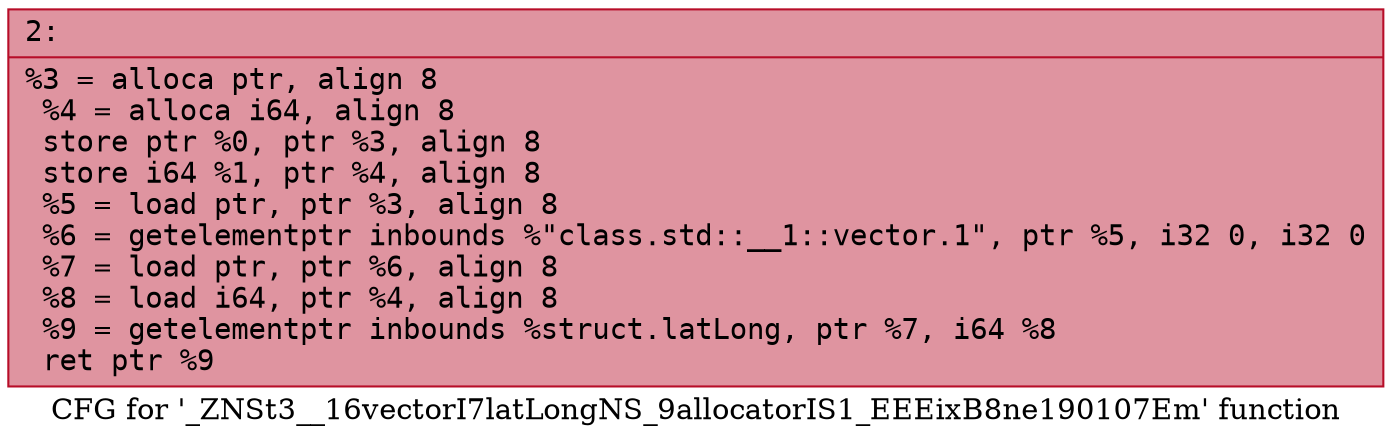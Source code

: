 digraph "CFG for '_ZNSt3__16vectorI7latLongNS_9allocatorIS1_EEEixB8ne190107Em' function" {
	label="CFG for '_ZNSt3__16vectorI7latLongNS_9allocatorIS1_EEEixB8ne190107Em' function";

	Node0x60000177e260 [shape=record,color="#b70d28ff", style=filled, fillcolor="#b70d2870" fontname="Courier",label="{2:\l|  %3 = alloca ptr, align 8\l  %4 = alloca i64, align 8\l  store ptr %0, ptr %3, align 8\l  store i64 %1, ptr %4, align 8\l  %5 = load ptr, ptr %3, align 8\l  %6 = getelementptr inbounds %\"class.std::__1::vector.1\", ptr %5, i32 0, i32 0\l  %7 = load ptr, ptr %6, align 8\l  %8 = load i64, ptr %4, align 8\l  %9 = getelementptr inbounds %struct.latLong, ptr %7, i64 %8\l  ret ptr %9\l}"];
}
